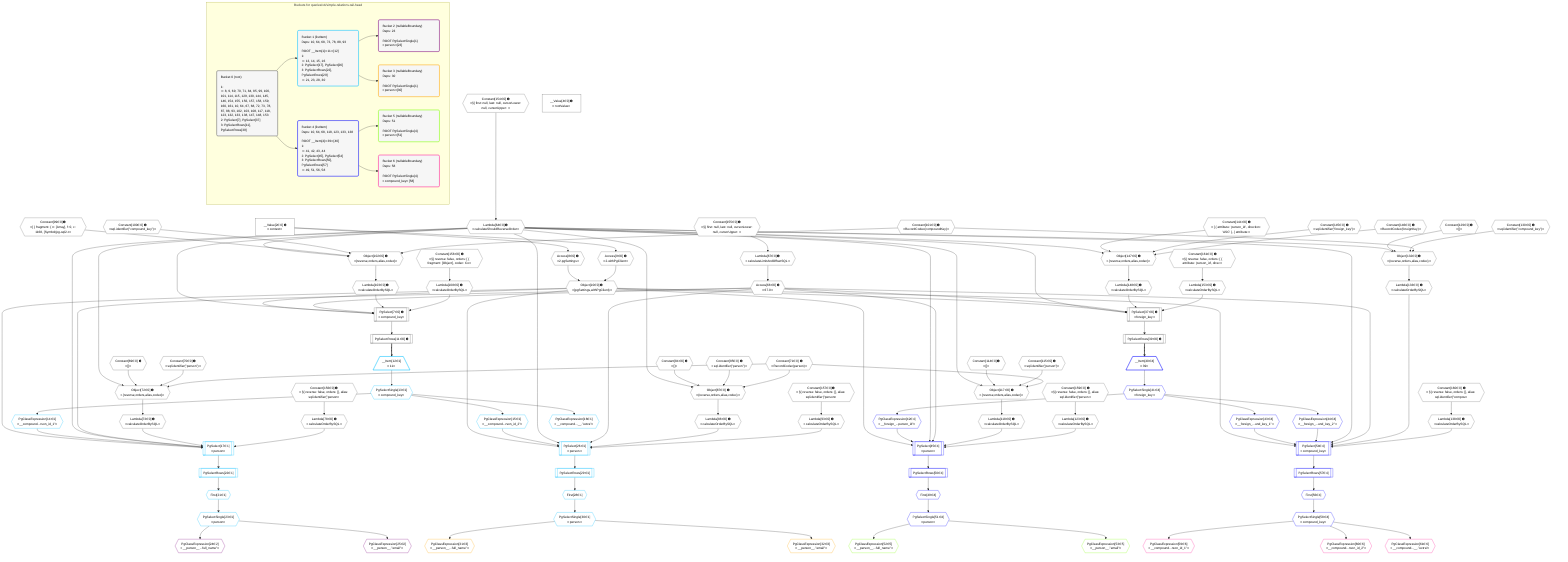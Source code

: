 %%{init: {'themeVariables': { 'fontSize': '12px'}}}%%
graph TD
    classDef path fill:#eee,stroke:#000,color:#000
    classDef plan fill:#fff,stroke-width:1px,color:#000
    classDef itemplan fill:#fff,stroke-width:2px,color:#000
    classDef unbatchedplan fill:#dff,stroke-width:1px,color:#000
    classDef sideeffectplan fill:#fcc,stroke-width:2px,color:#000
    classDef bucket fill:#f6f6f6,color:#000,stroke-width:2px,text-align:left


    %% plan dependencies
    PgSelect7[["PgSelect[7∈0] ➊<br />ᐸcompound_keyᐳ"]]:::plan
    Object10{{"Object[10∈0] ➊<br />ᐸ{pgSettings,withPgClient}ᐳ"}}:::plan
    Lambda64{{"Lambda[64∈0] ➊<br />ᐸcalculateShouldReverseOrderᐳ"}}:::plan
    Access68{{"Access[68∈0] ➊<br />ᐸ67.0ᐳ"}}:::plan
    Lambda103{{"Lambda[103∈0] ➊<br />ᐸcalculateOrderBySQLᐳ"}}:::plan
    Lambda108{{"Lambda[108∈0] ➊<br />ᐸcalculateOrderBySQLᐳ"}}:::plan
    Object10 & Lambda64 & Access68 & Lambda103 & Lambda108 --> PgSelect7
    PgSelect37[["PgSelect[37∈0] ➊<br />ᐸforeign_keyᐳ"]]:::plan
    Lambda148{{"Lambda[148∈0] ➊<br />ᐸcalculateOrderBySQLᐳ"}}:::plan
    Lambda153{{"Lambda[153∈0] ➊<br />ᐸcalculateOrderBySQLᐳ"}}:::plan
    Object10 & Lambda64 & Access68 & Lambda148 & Lambda153 --> PgSelect37
    Object72{{"Object[72∈0] ➊<br />ᐸ{reverse,orders,alias,codec}ᐳ"}}:::plan
    Constant69{{"Constant[69∈0] ➊<br />ᐸ[]ᐳ"}}:::plan
    Constant70{{"Constant[70∈0] ➊<br />ᐸsql.identifier(”person”)ᐳ"}}:::plan
    Constant71{{"Constant[71∈0] ➊<br />ᐸRecordCodec(person)ᐳ"}}:::plan
    Lambda64 & Constant69 & Constant70 & Constant71 --> Object72
    Object87{{"Object[87∈0] ➊<br />ᐸ{reverse,orders,alias,codec}ᐳ"}}:::plan
    Constant84{{"Constant[84∈0] ➊<br />ᐸ[]ᐳ"}}:::plan
    Constant85{{"Constant[85∈0] ➊<br />ᐸsql.identifier(”person”)ᐳ"}}:::plan
    Lambda64 & Constant84 & Constant85 & Constant71 --> Object87
    Object102{{"Object[102∈0] ➊<br />ᐸ{reverse,orders,alias,codec}ᐳ"}}:::plan
    Constant99{{"Constant[99∈0] ➊<br />ᐸ[ { fragment: { n: [Array], f: 0, c: 1168, [Symbol(pg-sql2-tᐳ"}}:::plan
    Constant100{{"Constant[100∈0] ➊<br />ᐸsql.identifier(”compound_key”)ᐳ"}}:::plan
    Constant101{{"Constant[101∈0] ➊<br />ᐸRecordCodec(compoundKey)ᐳ"}}:::plan
    Lambda64 & Constant99 & Constant100 & Constant101 --> Object102
    Object117{{"Object[117∈0] ➊<br />ᐸ{reverse,orders,alias,codec}ᐳ"}}:::plan
    Constant114{{"Constant[114∈0] ➊<br />ᐸ[]ᐳ"}}:::plan
    Constant115{{"Constant[115∈0] ➊<br />ᐸsql.identifier(”person”)ᐳ"}}:::plan
    Lambda64 & Constant114 & Constant115 & Constant71 --> Object117
    Object132{{"Object[132∈0] ➊<br />ᐸ{reverse,orders,alias,codec}ᐳ"}}:::plan
    Constant129{{"Constant[129∈0] ➊<br />ᐸ[]ᐳ"}}:::plan
    Constant130{{"Constant[130∈0] ➊<br />ᐸsql.identifier(”compound_key”)ᐳ"}}:::plan
    Lambda64 & Constant129 & Constant130 & Constant101 --> Object132
    Object147{{"Object[147∈0] ➊<br />ᐸ{reverse,orders,alias,codec}ᐳ"}}:::plan
    Constant144{{"Constant[144∈0] ➊<br />ᐸ[ { attribute: 'person_id', direction: 'ASC' }, { attribute:ᐳ"}}:::plan
    Constant145{{"Constant[145∈0] ➊<br />ᐸsql.identifier(”foreign_key”)ᐳ"}}:::plan
    Constant146{{"Constant[146∈0] ➊<br />ᐸRecordCodec(foreignKey)ᐳ"}}:::plan
    Lambda64 & Constant144 & Constant145 & Constant146 --> Object147
    Access8{{"Access[8∈0] ➊<br />ᐸ2.pgSettingsᐳ"}}:::plan
    Access9{{"Access[9∈0] ➊<br />ᐸ2.withPgClientᐳ"}}:::plan
    Access8 & Access9 --> Object10
    __Value2["__Value[2∈0] ➊<br />ᐸcontextᐳ"]:::plan
    __Value2 --> Access8
    __Value2 --> Access9
    PgSelectRows11[["PgSelectRows[11∈0] ➊"]]:::plan
    PgSelect7 --> PgSelectRows11
    PgSelectRows39[["PgSelectRows[39∈0] ➊"]]:::plan
    PgSelect37 --> PgSelectRows39
    Constant154{{"Constant[154∈0] ➊<br />ᐸ§{ first: null, last: null, cursorLower: null, cursorUpper: ᐳ"}}:::plan
    Constant154 --> Lambda64
    Lambda67{{"Lambda[67∈0] ➊<br />ᐸcalculateLimitAndOffsetSQLᐳ"}}:::plan
    Constant155{{"Constant[155∈0] ➊<br />ᐸ§{ first: null, last: null, cursorLower: null, cursorUpper: ᐳ"}}:::plan
    Constant155 --> Lambda67
    Lambda67 --> Access68
    Lambda73{{"Lambda[73∈0] ➊<br />ᐸcalculateOrderBySQLᐳ"}}:::plan
    Object72 --> Lambda73
    Lambda78{{"Lambda[78∈0] ➊<br />ᐸcalculateOrderBySQLᐳ"}}:::plan
    Constant156{{"Constant[156∈0] ➊<br />ᐸ§{ reverse: false, orders: [], alias: sql.identifier(”personᐳ"}}:::plan
    Constant156 --> Lambda78
    Lambda88{{"Lambda[88∈0] ➊<br />ᐸcalculateOrderBySQLᐳ"}}:::plan
    Object87 --> Lambda88
    Lambda93{{"Lambda[93∈0] ➊<br />ᐸcalculateOrderBySQLᐳ"}}:::plan
    Constant157{{"Constant[157∈0] ➊<br />ᐸ§{ reverse: false, orders: [], alias: sql.identifier(”personᐳ"}}:::plan
    Constant157 --> Lambda93
    Object102 --> Lambda103
    Constant158{{"Constant[158∈0] ➊<br />ᐸ§{ reverse: false, orders: [ { fragment: [Object], codec: Coᐳ"}}:::plan
    Constant158 --> Lambda108
    Lambda118{{"Lambda[118∈0] ➊<br />ᐸcalculateOrderBySQLᐳ"}}:::plan
    Object117 --> Lambda118
    Lambda123{{"Lambda[123∈0] ➊<br />ᐸcalculateOrderBySQLᐳ"}}:::plan
    Constant159{{"Constant[159∈0] ➊<br />ᐸ§{ reverse: false, orders: [], alias: sql.identifier(”personᐳ"}}:::plan
    Constant159 --> Lambda123
    Lambda133{{"Lambda[133∈0] ➊<br />ᐸcalculateOrderBySQLᐳ"}}:::plan
    Object132 --> Lambda133
    Lambda138{{"Lambda[138∈0] ➊<br />ᐸcalculateOrderBySQLᐳ"}}:::plan
    Constant160{{"Constant[160∈0] ➊<br />ᐸ§{ reverse: false, orders: [], alias: sql.identifier(”compouᐳ"}}:::plan
    Constant160 --> Lambda138
    Object147 --> Lambda148
    Constant161{{"Constant[161∈0] ➊<br />ᐸ§{ reverse: false, orders: [ { attribute: 'person_id', direcᐳ"}}:::plan
    Constant161 --> Lambda153
    __Value4["__Value[4∈0] ➊<br />ᐸrootValueᐳ"]:::plan
    PgSelect17[["PgSelect[17∈1]<br />ᐸpersonᐳ"]]:::plan
    PgClassExpression14{{"PgClassExpression[14∈1]<br />ᐸ__compound...rson_id_1”ᐳ"}}:::plan
    Object10 & PgClassExpression14 & Lambda64 & Access68 & Lambda73 & Lambda78 --> PgSelect17
    PgSelect26[["PgSelect[26∈1]<br />ᐸpersonᐳ"]]:::plan
    PgClassExpression15{{"PgClassExpression[15∈1]<br />ᐸ__compound...rson_id_2”ᐳ"}}:::plan
    Object10 & PgClassExpression15 & Lambda64 & Access68 & Lambda88 & Lambda93 --> PgSelect26
    __Item12[/"__Item[12∈1]<br />ᐸ11ᐳ"\]:::itemplan
    PgSelectRows11 ==> __Item12
    PgSelectSingle13{{"PgSelectSingle[13∈1]<br />ᐸcompound_keyᐳ"}}:::plan
    __Item12 --> PgSelectSingle13
    PgSelectSingle13 --> PgClassExpression14
    PgSelectSingle13 --> PgClassExpression15
    PgClassExpression16{{"PgClassExpression[16∈1]<br />ᐸ__compound...__.”extra”ᐳ"}}:::plan
    PgSelectSingle13 --> PgClassExpression16
    First21{{"First[21∈1]"}}:::plan
    PgSelectRows22[["PgSelectRows[22∈1]"]]:::plan
    PgSelectRows22 --> First21
    PgSelect17 --> PgSelectRows22
    PgSelectSingle23{{"PgSelectSingle[23∈1]<br />ᐸpersonᐳ"}}:::plan
    First21 --> PgSelectSingle23
    First28{{"First[28∈1]"}}:::plan
    PgSelectRows29[["PgSelectRows[29∈1]"]]:::plan
    PgSelectRows29 --> First28
    PgSelect26 --> PgSelectRows29
    PgSelectSingle30{{"PgSelectSingle[30∈1]<br />ᐸpersonᐳ"}}:::plan
    First28 --> PgSelectSingle30
    PgClassExpression24{{"PgClassExpression[24∈2]<br />ᐸ__person__...full_name”ᐳ"}}:::plan
    PgSelectSingle23 --> PgClassExpression24
    PgClassExpression25{{"PgClassExpression[25∈2]<br />ᐸ__person__.”email”ᐳ"}}:::plan
    PgSelectSingle23 --> PgClassExpression25
    PgClassExpression31{{"PgClassExpression[31∈3]<br />ᐸ__person__...full_name”ᐳ"}}:::plan
    PgSelectSingle30 --> PgClassExpression31
    PgClassExpression32{{"PgClassExpression[32∈3]<br />ᐸ__person__.”email”ᐳ"}}:::plan
    PgSelectSingle30 --> PgClassExpression32
    PgSelect54[["PgSelect[54∈4]<br />ᐸcompound_keyᐳ"]]:::plan
    PgClassExpression43{{"PgClassExpression[43∈4]<br />ᐸ__foreign_...und_key_1”ᐳ"}}:::plan
    PgClassExpression44{{"PgClassExpression[44∈4]<br />ᐸ__foreign_...und_key_2”ᐳ"}}:::plan
    Object10 & PgClassExpression43 & PgClassExpression44 & Lambda64 & Access68 & Lambda133 & Lambda138 --> PgSelect54
    PgSelect45[["PgSelect[45∈4]<br />ᐸpersonᐳ"]]:::plan
    PgClassExpression42{{"PgClassExpression[42∈4]<br />ᐸ__foreign_...person_id”ᐳ"}}:::plan
    Object10 & PgClassExpression42 & Lambda64 & Access68 & Lambda118 & Lambda123 --> PgSelect45
    __Item40[/"__Item[40∈4]<br />ᐸ39ᐳ"\]:::itemplan
    PgSelectRows39 ==> __Item40
    PgSelectSingle41{{"PgSelectSingle[41∈4]<br />ᐸforeign_keyᐳ"}}:::plan
    __Item40 --> PgSelectSingle41
    PgSelectSingle41 --> PgClassExpression42
    PgSelectSingle41 --> PgClassExpression43
    PgSelectSingle41 --> PgClassExpression44
    First49{{"First[49∈4]"}}:::plan
    PgSelectRows50[["PgSelectRows[50∈4]"]]:::plan
    PgSelectRows50 --> First49
    PgSelect45 --> PgSelectRows50
    PgSelectSingle51{{"PgSelectSingle[51∈4]<br />ᐸpersonᐳ"}}:::plan
    First49 --> PgSelectSingle51
    First56{{"First[56∈4]"}}:::plan
    PgSelectRows57[["PgSelectRows[57∈4]"]]:::plan
    PgSelectRows57 --> First56
    PgSelect54 --> PgSelectRows57
    PgSelectSingle58{{"PgSelectSingle[58∈4]<br />ᐸcompound_keyᐳ"}}:::plan
    First56 --> PgSelectSingle58
    PgClassExpression52{{"PgClassExpression[52∈5]<br />ᐸ__person__...full_name”ᐳ"}}:::plan
    PgSelectSingle51 --> PgClassExpression52
    PgClassExpression53{{"PgClassExpression[53∈5]<br />ᐸ__person__.”email”ᐳ"}}:::plan
    PgSelectSingle51 --> PgClassExpression53
    PgClassExpression59{{"PgClassExpression[59∈6]<br />ᐸ__compound...rson_id_1”ᐳ"}}:::plan
    PgSelectSingle58 --> PgClassExpression59
    PgClassExpression60{{"PgClassExpression[60∈6]<br />ᐸ__compound...rson_id_2”ᐳ"}}:::plan
    PgSelectSingle58 --> PgClassExpression60
    PgClassExpression61{{"PgClassExpression[61∈6]<br />ᐸ__compound...__.”extra”ᐳ"}}:::plan
    PgSelectSingle58 --> PgClassExpression61

    %% define steps

    subgraph "Buckets for queries/v4/simple-relations-tail-head"
    Bucket0("Bucket 0 (root)<br /><br />1: <br />ᐳ: 8, 9, 69, 70, 71, 84, 85, 99, 100, 101, 114, 115, 129, 130, 144, 145, 146, 154, 155, 156, 157, 158, 159, 160, 161, 10, 64, 67, 68, 72, 73, 78, 87, 88, 93, 102, 103, 108, 117, 118, 123, 132, 133, 138, 147, 148, 153<br />2: PgSelect[7], PgSelect[37]<br />3: PgSelectRows[11], PgSelectRows[39]"):::bucket
    classDef bucket0 stroke:#696969
    class Bucket0,__Value2,__Value4,PgSelect7,Access8,Access9,Object10,PgSelectRows11,PgSelect37,PgSelectRows39,Lambda64,Lambda67,Access68,Constant69,Constant70,Constant71,Object72,Lambda73,Lambda78,Constant84,Constant85,Object87,Lambda88,Lambda93,Constant99,Constant100,Constant101,Object102,Lambda103,Lambda108,Constant114,Constant115,Object117,Lambda118,Lambda123,Constant129,Constant130,Object132,Lambda133,Lambda138,Constant144,Constant145,Constant146,Object147,Lambda148,Lambda153,Constant154,Constant155,Constant156,Constant157,Constant158,Constant159,Constant160,Constant161 bucket0
    Bucket1("Bucket 1 (listItem)<br />Deps: 10, 64, 68, 73, 78, 88, 93<br /><br />ROOT __Item{1}ᐸ11ᐳ[12]<br />1: <br />ᐳ: 13, 14, 15, 16<br />2: PgSelect[17], PgSelect[26]<br />3: PgSelectRows[22], PgSelectRows[29]<br />ᐳ: 21, 23, 28, 30"):::bucket
    classDef bucket1 stroke:#00bfff
    class Bucket1,__Item12,PgSelectSingle13,PgClassExpression14,PgClassExpression15,PgClassExpression16,PgSelect17,First21,PgSelectRows22,PgSelectSingle23,PgSelect26,First28,PgSelectRows29,PgSelectSingle30 bucket1
    Bucket2("Bucket 2 (nullableBoundary)<br />Deps: 23<br /><br />ROOT PgSelectSingle{1}ᐸpersonᐳ[23]"):::bucket
    classDef bucket2 stroke:#7f007f
    class Bucket2,PgClassExpression24,PgClassExpression25 bucket2
    Bucket3("Bucket 3 (nullableBoundary)<br />Deps: 30<br /><br />ROOT PgSelectSingle{1}ᐸpersonᐳ[30]"):::bucket
    classDef bucket3 stroke:#ffa500
    class Bucket3,PgClassExpression31,PgClassExpression32 bucket3
    Bucket4("Bucket 4 (listItem)<br />Deps: 10, 64, 68, 118, 123, 133, 138<br /><br />ROOT __Item{4}ᐸ39ᐳ[40]<br />1: <br />ᐳ: 41, 42, 43, 44<br />2: PgSelect[45], PgSelect[54]<br />3: PgSelectRows[50], PgSelectRows[57]<br />ᐳ: 49, 51, 56, 58"):::bucket
    classDef bucket4 stroke:#0000ff
    class Bucket4,__Item40,PgSelectSingle41,PgClassExpression42,PgClassExpression43,PgClassExpression44,PgSelect45,First49,PgSelectRows50,PgSelectSingle51,PgSelect54,First56,PgSelectRows57,PgSelectSingle58 bucket4
    Bucket5("Bucket 5 (nullableBoundary)<br />Deps: 51<br /><br />ROOT PgSelectSingle{4}ᐸpersonᐳ[51]"):::bucket
    classDef bucket5 stroke:#7fff00
    class Bucket5,PgClassExpression52,PgClassExpression53 bucket5
    Bucket6("Bucket 6 (nullableBoundary)<br />Deps: 58<br /><br />ROOT PgSelectSingle{4}ᐸcompound_keyᐳ[58]"):::bucket
    classDef bucket6 stroke:#ff1493
    class Bucket6,PgClassExpression59,PgClassExpression60,PgClassExpression61 bucket6
    Bucket0 --> Bucket1 & Bucket4
    Bucket1 --> Bucket2 & Bucket3
    Bucket4 --> Bucket5 & Bucket6
    end